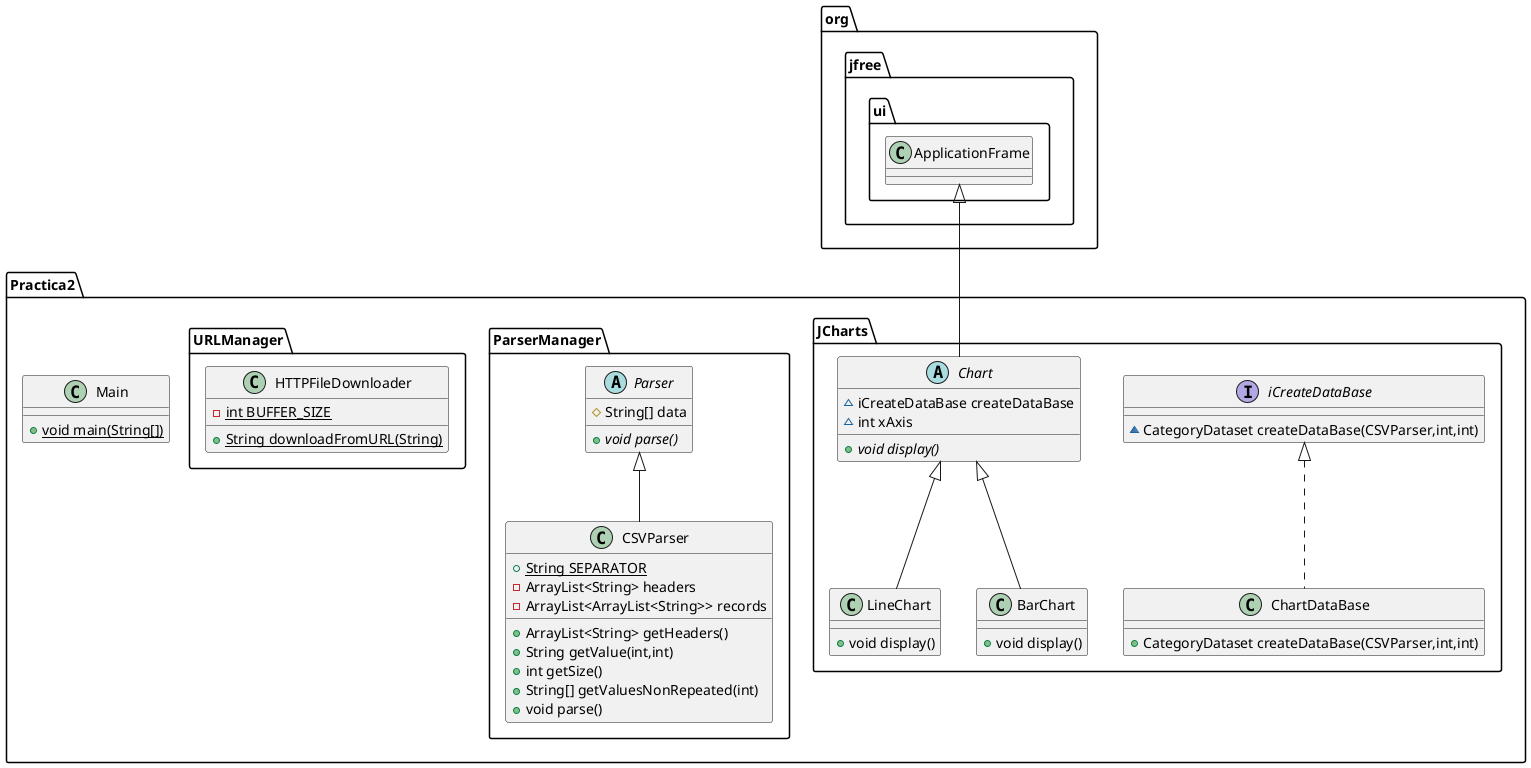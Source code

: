  @startuml
interface Practica2.JCharts.iCreateDataBase {
~ CategoryDataset createDataBase(CSVParser,int,int)
}
class Practica2.ParserManager.CSVParser {
+ {static} String SEPARATOR
- ArrayList<String> headers
- ArrayList<ArrayList<String>> records
+ ArrayList<String> getHeaders()
+ String getValue(int,int)
+ int getSize()
+ String[] getValuesNonRepeated(int)
+ void parse()
}
class Practica2.JCharts.ChartDataBase {
+ CategoryDataset createDataBase(CSVParser,int,int)
}
abstract class Practica2.JCharts.Chart {
~ iCreateDataBase createDataBase
~ int xAxis
+ {abstract}void display()
}
abstract class Practica2.ParserManager.Parser {
# String[] data
+ {abstract}void parse()
}
class Practica2.Main {
+ {static} void main(String[])
}
class Practica2.JCharts.LineChart {
+ void display()
}
class Practica2.URLManager.HTTPFileDownloader {
- {static} int BUFFER_SIZE
+ {static} String downloadFromURL(String)
}
class Practica2.JCharts.BarChart {
+ void display()
}


Practica2.ParserManager.Parser <|-- Practica2.ParserManager.CSVParser
Practica2.JCharts.iCreateDataBase <|.. Practica2.JCharts.ChartDataBase
org.jfree.ui.ApplicationFrame <|-- Practica2.JCharts.Chart
Practica2.JCharts.Chart <|-- Practica2.JCharts.LineChart
Practica2.JCharts.Chart <|-- Practica2.JCharts.BarChart
@enduml